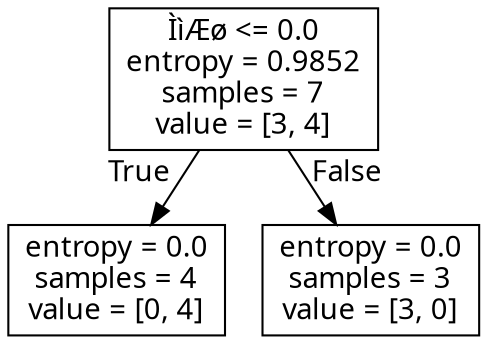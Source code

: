 digraph Tree {
node [shape=box] ;
node [fontname="SimHei"];
edge [fontname="SimHei"];
0 [label="ÌìÆø <= 0.0\nentropy = 0.9852\nsamples = 7\nvalue = [3, 4]"] ;
1 [label="entropy = 0.0\nsamples = 4\nvalue = [0, 4]"] ;
0 -> 1 [labeldistance=2.5, labelangle=45, headlabel="True"] ;
2 [label="entropy = 0.0\nsamples = 3\nvalue = [3, 0]"] ;
0 -> 2 [labeldistance=2.5, labelangle=-45, headlabel="False"] ;
}